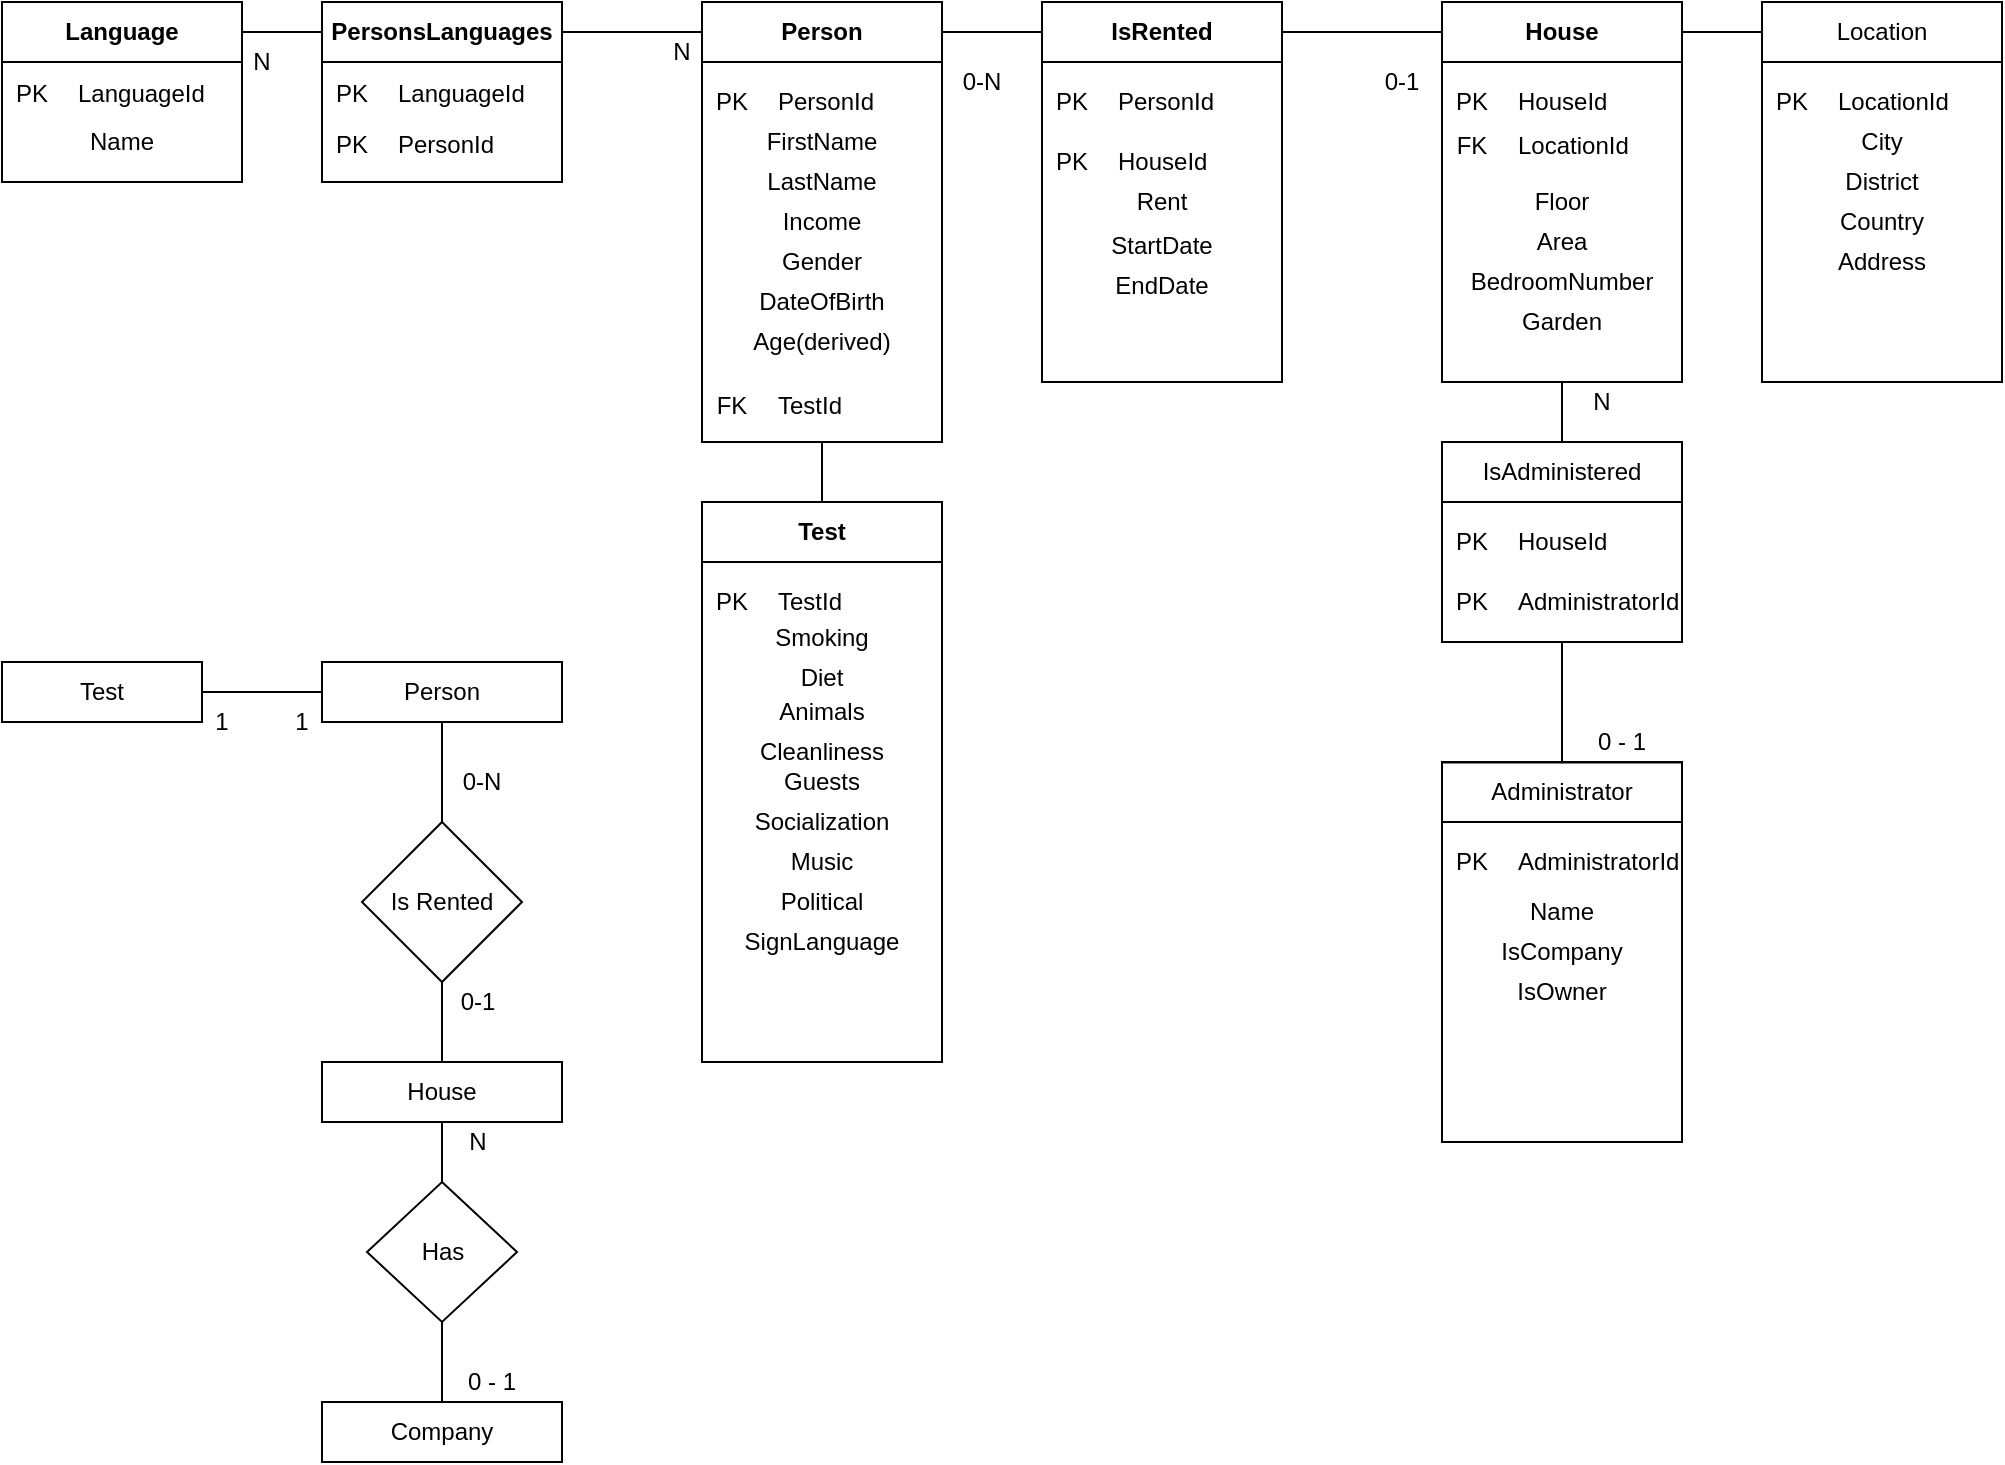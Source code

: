 <mxfile version="14.8.5" type="device"><diagram id="R2lEEEUBdFMjLlhIrx00" name="Page-1"><mxGraphModel dx="1382" dy="731" grid="1" gridSize="10" guides="1" tooltips="1" connect="1" arrows="1" fold="1" page="1" pageScale="1" pageWidth="1100" pageHeight="850" math="0" shadow="0" extFonts="Permanent Marker^https://fonts.googleapis.com/css?family=Permanent+Marker"><root><mxCell id="0"/><mxCell id="1" parent="0"/><mxCell id="D49Czh_fKdeRnpQVcgf4-1" value="Person" style="rounded=0;whiteSpace=wrap;html=1;fillColor=none;" parent="1" vertex="1"><mxGeometry x="200" y="360" width="120" height="30" as="geometry"/></mxCell><mxCell id="D49Czh_fKdeRnpQVcgf4-3" value="Company" style="rounded=0;whiteSpace=wrap;html=1;fillColor=none;" parent="1" vertex="1"><mxGeometry x="200" y="730" width="120" height="30" as="geometry"/></mxCell><mxCell id="D49Czh_fKdeRnpQVcgf4-4" value="Has" style="rhombus;whiteSpace=wrap;html=1;fillColor=none;" parent="1" vertex="1"><mxGeometry x="222.5" y="620" width="75" height="70" as="geometry"/></mxCell><mxCell id="D49Czh_fKdeRnpQVcgf4-5" value="House" style="rounded=0;whiteSpace=wrap;html=1;fillColor=none;" parent="1" vertex="1"><mxGeometry x="200" y="560" width="120" height="30" as="geometry"/></mxCell><mxCell id="D49Czh_fKdeRnpQVcgf4-10" value="0 - 1" style="text;html=1;strokeColor=none;fillColor=none;align=center;verticalAlign=middle;whiteSpace=wrap;rounded=0;" parent="1" vertex="1"><mxGeometry x="265" y="710" width="40" height="20" as="geometry"/></mxCell><mxCell id="D49Czh_fKdeRnpQVcgf4-11" value="N" style="text;html=1;strokeColor=none;fillColor=none;align=center;verticalAlign=middle;whiteSpace=wrap;rounded=0;" parent="1" vertex="1"><mxGeometry x="257.5" y="590" width="40" height="20" as="geometry"/></mxCell><mxCell id="D49Czh_fKdeRnpQVcgf4-25" value="Is Rented" style="rhombus;whiteSpace=wrap;html=1;fillColor=none;" parent="1" vertex="1"><mxGeometry x="220" y="440" width="80" height="80" as="geometry"/></mxCell><mxCell id="D49Czh_fKdeRnpQVcgf4-28" value="0-1" style="text;html=1;strokeColor=none;fillColor=none;align=center;verticalAlign=middle;whiteSpace=wrap;rounded=0;" parent="1" vertex="1"><mxGeometry x="257.5" y="520" width="40" height="20" as="geometry"/></mxCell><mxCell id="D49Czh_fKdeRnpQVcgf4-34" value="0-N" style="text;html=1;strokeColor=none;fillColor=none;align=center;verticalAlign=middle;whiteSpace=wrap;rounded=0;" parent="1" vertex="1"><mxGeometry x="260" y="410" width="40" height="20" as="geometry"/></mxCell><mxCell id="D49Czh_fKdeRnpQVcgf4-45" value="" style="endArrow=none;html=1;exitX=0.5;exitY=1;exitDx=0;exitDy=0;" parent="1" source="D49Czh_fKdeRnpQVcgf4-25" edge="1"><mxGeometry width="50" height="50" relative="1" as="geometry"><mxPoint x="120" y="570" as="sourcePoint"/><mxPoint x="260" y="560" as="targetPoint"/></mxGeometry></mxCell><mxCell id="D49Czh_fKdeRnpQVcgf4-47" value="" style="endArrow=none;html=1;exitX=0.5;exitY=0;exitDx=0;exitDy=0;entryX=0.5;entryY=1;entryDx=0;entryDy=0;" parent="1" source="D49Czh_fKdeRnpQVcgf4-4" target="D49Czh_fKdeRnpQVcgf4-5" edge="1"><mxGeometry width="50" height="50" relative="1" as="geometry"><mxPoint x="120" y="570" as="sourcePoint"/><mxPoint x="170" y="520" as="targetPoint"/></mxGeometry></mxCell><mxCell id="D49Czh_fKdeRnpQVcgf4-50" value="" style="endArrow=none;html=1;exitX=0.5;exitY=0;exitDx=0;exitDy=0;" parent="1" source="D49Czh_fKdeRnpQVcgf4-3" target="D49Czh_fKdeRnpQVcgf4-4" edge="1"><mxGeometry width="50" height="50" relative="1" as="geometry"><mxPoint x="120" y="570" as="sourcePoint"/><mxPoint x="170" y="520" as="targetPoint"/></mxGeometry></mxCell><mxCell id="D49Czh_fKdeRnpQVcgf4-94" value="" style="endArrow=none;html=1;exitX=0.5;exitY=0;exitDx=0;exitDy=0;entryX=0.5;entryY=1;entryDx=0;entryDy=0;" parent="1" source="D49Czh_fKdeRnpQVcgf4-25" target="D49Czh_fKdeRnpQVcgf4-1" edge="1"><mxGeometry width="50" height="50" relative="1" as="geometry"><mxPoint x="40" y="520" as="sourcePoint"/><mxPoint x="90" y="470" as="targetPoint"/></mxGeometry></mxCell><mxCell id="gpxH2JmQvPE6Jd_haEUr-1" value="Test" style="rounded=0;whiteSpace=wrap;html=1;fillColor=none;" parent="1" vertex="1"><mxGeometry x="40" y="360" width="100" height="30" as="geometry"/></mxCell><mxCell id="gpxH2JmQvPE6Jd_haEUr-2" value="" style="endArrow=none;html=1;entryX=0;entryY=0.5;entryDx=0;entryDy=0;" parent="1" source="gpxH2JmQvPE6Jd_haEUr-1" target="D49Czh_fKdeRnpQVcgf4-1" edge="1"><mxGeometry width="50" height="50" relative="1" as="geometry"><mxPoint x="260" y="620" as="sourcePoint"/><mxPoint x="310" y="570" as="targetPoint"/></mxGeometry></mxCell><mxCell id="gpxH2JmQvPE6Jd_haEUr-3" value="1&lt;br&gt;" style="text;html=1;strokeColor=none;fillColor=none;align=center;verticalAlign=middle;whiteSpace=wrap;rounded=0;" parent="1" vertex="1"><mxGeometry x="170" y="380" width="40" height="20" as="geometry"/></mxCell><mxCell id="gpxH2JmQvPE6Jd_haEUr-7" value="1&lt;br&gt;" style="text;html=1;strokeColor=none;fillColor=none;align=center;verticalAlign=middle;whiteSpace=wrap;rounded=0;" parent="1" vertex="1"><mxGeometry x="130" y="380" width="40" height="20" as="geometry"/></mxCell><mxCell id="lMiNjJyXZDe4rwN6-O4x-4" value="FirstName" style="text;html=1;strokeColor=none;fillColor=none;align=center;verticalAlign=middle;whiteSpace=wrap;rounded=0;" vertex="1" parent="1"><mxGeometry x="390" y="90" width="120" height="20" as="geometry"/></mxCell><mxCell id="lMiNjJyXZDe4rwN6-O4x-5" value="LastName" style="text;html=1;strokeColor=none;fillColor=none;align=center;verticalAlign=middle;whiteSpace=wrap;rounded=0;" vertex="1" parent="1"><mxGeometry x="390" y="110" width="120" height="20" as="geometry"/></mxCell><mxCell id="lMiNjJyXZDe4rwN6-O4x-6" value="Gender" style="text;html=1;strokeColor=none;fillColor=none;align=center;verticalAlign=middle;whiteSpace=wrap;rounded=0;" vertex="1" parent="1"><mxGeometry x="390" y="150" width="120" height="20" as="geometry"/></mxCell><mxCell id="lMiNjJyXZDe4rwN6-O4x-7" value="DateOfBirth" style="text;html=1;strokeColor=none;fillColor=none;align=center;verticalAlign=middle;whiteSpace=wrap;rounded=0;" vertex="1" parent="1"><mxGeometry x="390" y="170" width="120" height="20" as="geometry"/></mxCell><mxCell id="lMiNjJyXZDe4rwN6-O4x-8" value="" style="rounded=0;whiteSpace=wrap;html=1;fillColor=none;" vertex="1" parent="1"><mxGeometry x="390" y="30" width="120" height="220" as="geometry"/></mxCell><mxCell id="lMiNjJyXZDe4rwN6-O4x-9" value="&lt;b&gt;Person&lt;/b&gt;" style="rounded=0;whiteSpace=wrap;html=1;fillColor=none;" vertex="1" parent="1"><mxGeometry x="390" y="30" width="120" height="30" as="geometry"/></mxCell><mxCell id="lMiNjJyXZDe4rwN6-O4x-19" value="Age(derived)" style="text;html=1;strokeColor=none;fillColor=none;align=center;verticalAlign=middle;whiteSpace=wrap;rounded=0;" vertex="1" parent="1"><mxGeometry x="390" y="190" width="120" height="20" as="geometry"/></mxCell><mxCell id="lMiNjJyXZDe4rwN6-O4x-21" value="" style="rounded=0;whiteSpace=wrap;html=1;fillColor=none;" vertex="1" parent="1"><mxGeometry x="40" y="30" width="120" height="90" as="geometry"/></mxCell><mxCell id="lMiNjJyXZDe4rwN6-O4x-23" value="&lt;b&gt;Language&lt;/b&gt;" style="rounded=0;whiteSpace=wrap;html=1;fillColor=none;" vertex="1" parent="1"><mxGeometry x="40" y="30" width="120" height="30" as="geometry"/></mxCell><mxCell id="lMiNjJyXZDe4rwN6-O4x-24" value="" style="shape=table;startSize=0;container=1;collapsible=1;childLayout=tableLayout;fixedRows=1;rowLines=0;fontStyle=0;align=center;resizeLast=1;strokeColor=none;fillColor=none;" vertex="1" parent="1"><mxGeometry x="40" y="60" width="120" height="30" as="geometry"/></mxCell><mxCell id="lMiNjJyXZDe4rwN6-O4x-25" value="" style="shape=partialRectangle;collapsible=0;dropTarget=0;pointerEvents=0;fillColor=none;top=0;left=0;bottom=0;right=0;points=[[0,0.5],[1,0.5]];portConstraint=eastwest;" vertex="1" parent="lMiNjJyXZDe4rwN6-O4x-24"><mxGeometry width="120" height="30" as="geometry"/></mxCell><mxCell id="lMiNjJyXZDe4rwN6-O4x-26" value="PK" style="shape=partialRectangle;connectable=0;fillColor=none;top=0;left=0;bottom=0;right=0;fontStyle=0;overflow=hidden;" vertex="1" parent="lMiNjJyXZDe4rwN6-O4x-25"><mxGeometry width="30" height="30" as="geometry"/></mxCell><mxCell id="lMiNjJyXZDe4rwN6-O4x-27" value="LanguageId" style="shape=partialRectangle;connectable=0;fillColor=none;top=0;left=0;bottom=0;right=0;align=left;spacingLeft=6;fontStyle=0;overflow=hidden;" vertex="1" parent="lMiNjJyXZDe4rwN6-O4x-25"><mxGeometry x="30" width="90" height="30" as="geometry"/></mxCell><mxCell id="lMiNjJyXZDe4rwN6-O4x-28" value="Name" style="text;html=1;strokeColor=none;fillColor=none;align=center;verticalAlign=middle;whiteSpace=wrap;rounded=0;" vertex="1" parent="1"><mxGeometry x="40" y="90" width="120" height="20" as="geometry"/></mxCell><mxCell id="lMiNjJyXZDe4rwN6-O4x-33" value="" style="rounded=0;whiteSpace=wrap;html=1;fillColor=none;" vertex="1" parent="1"><mxGeometry x="200" y="30" width="120" height="90" as="geometry"/></mxCell><mxCell id="lMiNjJyXZDe4rwN6-O4x-34" value="&lt;b&gt;PersonsLanguages&lt;/b&gt;" style="rounded=0;whiteSpace=wrap;html=1;fillColor=none;" vertex="1" parent="1"><mxGeometry x="200" y="30" width="120" height="30" as="geometry"/></mxCell><mxCell id="lMiNjJyXZDe4rwN6-O4x-35" value="" style="shape=table;startSize=0;container=1;collapsible=1;childLayout=tableLayout;fixedRows=1;rowLines=0;fontStyle=0;align=center;resizeLast=1;strokeColor=none;fillColor=none;" vertex="1" parent="1"><mxGeometry x="200" y="60" width="120" height="30" as="geometry"/></mxCell><mxCell id="lMiNjJyXZDe4rwN6-O4x-36" value="" style="shape=partialRectangle;collapsible=0;dropTarget=0;pointerEvents=0;fillColor=none;top=0;left=0;bottom=0;right=0;points=[[0,0.5],[1,0.5]];portConstraint=eastwest;" vertex="1" parent="lMiNjJyXZDe4rwN6-O4x-35"><mxGeometry width="120" height="30" as="geometry"/></mxCell><mxCell id="lMiNjJyXZDe4rwN6-O4x-37" value="PK" style="shape=partialRectangle;connectable=0;fillColor=none;top=0;left=0;bottom=0;right=0;fontStyle=0;overflow=hidden;" vertex="1" parent="lMiNjJyXZDe4rwN6-O4x-36"><mxGeometry width="30" height="30" as="geometry"/></mxCell><mxCell id="lMiNjJyXZDe4rwN6-O4x-38" value="LanguageId" style="shape=partialRectangle;connectable=0;fillColor=none;top=0;left=0;bottom=0;right=0;align=left;spacingLeft=6;fontStyle=0;overflow=hidden;" vertex="1" parent="lMiNjJyXZDe4rwN6-O4x-36"><mxGeometry x="30" width="90" height="30" as="geometry"/></mxCell><mxCell id="lMiNjJyXZDe4rwN6-O4x-39" value="" style="shape=table;startSize=0;container=1;collapsible=1;childLayout=tableLayout;fixedRows=1;rowLines=0;fontStyle=0;align=center;resizeLast=1;strokeColor=none;fillColor=none;" vertex="1" parent="1"><mxGeometry x="200" y="81.25" width="120" height="38" as="geometry"/></mxCell><mxCell id="lMiNjJyXZDe4rwN6-O4x-40" value="" style="shape=partialRectangle;collapsible=0;dropTarget=0;pointerEvents=0;fillColor=none;top=0;left=0;bottom=0;right=0;points=[[0,0.5],[1,0.5]];portConstraint=eastwest;" vertex="1" parent="lMiNjJyXZDe4rwN6-O4x-39"><mxGeometry width="120" height="38" as="geometry"/></mxCell><mxCell id="lMiNjJyXZDe4rwN6-O4x-41" value="PK" style="shape=partialRectangle;connectable=0;fillColor=none;top=0;left=0;bottom=0;right=0;fontStyle=0;overflow=hidden;" vertex="1" parent="lMiNjJyXZDe4rwN6-O4x-40"><mxGeometry width="30" height="38" as="geometry"/></mxCell><mxCell id="lMiNjJyXZDe4rwN6-O4x-42" value="PersonId" style="shape=partialRectangle;connectable=0;fillColor=none;top=0;left=0;bottom=0;right=0;align=left;spacingLeft=6;fontStyle=0;overflow=hidden;" vertex="1" parent="lMiNjJyXZDe4rwN6-O4x-40"><mxGeometry x="30" width="90" height="38" as="geometry"/></mxCell><mxCell id="lMiNjJyXZDe4rwN6-O4x-44" value="" style="endArrow=none;html=1;entryX=1;entryY=0.5;entryDx=0;entryDy=0;exitX=0;exitY=0.5;exitDx=0;exitDy=0;" edge="1" parent="1" source="lMiNjJyXZDe4rwN6-O4x-34" target="lMiNjJyXZDe4rwN6-O4x-23"><mxGeometry width="50" height="50" relative="1" as="geometry"><mxPoint x="100" y="160" as="sourcePoint"/><mxPoint x="150" y="280" as="targetPoint"/></mxGeometry></mxCell><mxCell id="lMiNjJyXZDe4rwN6-O4x-46" value="N" style="text;html=1;strokeColor=none;fillColor=none;align=center;verticalAlign=middle;whiteSpace=wrap;rounded=0;" vertex="1" parent="1"><mxGeometry x="150" y="50" width="40" height="20" as="geometry"/></mxCell><mxCell id="lMiNjJyXZDe4rwN6-O4x-47" value="N" style="text;html=1;strokeColor=none;fillColor=none;align=center;verticalAlign=middle;whiteSpace=wrap;rounded=0;" vertex="1" parent="1"><mxGeometry x="360" y="45" width="40" height="20" as="geometry"/></mxCell><mxCell id="lMiNjJyXZDe4rwN6-O4x-48" value="Income" style="text;html=1;strokeColor=none;fillColor=none;align=center;verticalAlign=middle;whiteSpace=wrap;rounded=0;" vertex="1" parent="1"><mxGeometry x="390" y="130" width="120" height="20" as="geometry"/></mxCell><mxCell id="lMiNjJyXZDe4rwN6-O4x-62" value="" style="shape=table;startSize=0;container=1;collapsible=1;childLayout=tableLayout;fixedRows=1;rowLines=0;fontStyle=0;align=center;resizeLast=1;strokeColor=none;fillColor=none;" vertex="1" parent="1"><mxGeometry x="390" y="60" width="120" height="38" as="geometry"/></mxCell><mxCell id="lMiNjJyXZDe4rwN6-O4x-63" value="" style="shape=partialRectangle;collapsible=0;dropTarget=0;pointerEvents=0;fillColor=none;top=0;left=0;bottom=0;right=0;points=[[0,0.5],[1,0.5]];portConstraint=eastwest;" vertex="1" parent="lMiNjJyXZDe4rwN6-O4x-62"><mxGeometry width="120" height="38" as="geometry"/></mxCell><mxCell id="lMiNjJyXZDe4rwN6-O4x-64" value="PK" style="shape=partialRectangle;connectable=0;fillColor=none;top=0;left=0;bottom=0;right=0;fontStyle=0;overflow=hidden;" vertex="1" parent="lMiNjJyXZDe4rwN6-O4x-63"><mxGeometry width="30" height="38" as="geometry"/></mxCell><mxCell id="lMiNjJyXZDe4rwN6-O4x-65" value="PersonId" style="shape=partialRectangle;connectable=0;fillColor=none;top=0;left=0;bottom=0;right=0;align=left;spacingLeft=6;fontStyle=0;overflow=hidden;" vertex="1" parent="lMiNjJyXZDe4rwN6-O4x-63"><mxGeometry x="30" width="90" height="38" as="geometry"/></mxCell><mxCell id="lMiNjJyXZDe4rwN6-O4x-66" value="" style="shape=table;startSize=0;container=1;collapsible=1;childLayout=tableLayout;fixedRows=1;rowLines=0;fontStyle=0;align=center;resizeLast=1;strokeColor=none;fillColor=none;" vertex="1" parent="1"><mxGeometry x="560" y="60" width="120" height="38" as="geometry"/></mxCell><mxCell id="lMiNjJyXZDe4rwN6-O4x-67" value="" style="shape=partialRectangle;collapsible=0;dropTarget=0;pointerEvents=0;fillColor=none;top=0;left=0;bottom=0;right=0;points=[[0,0.5],[1,0.5]];portConstraint=eastwest;" vertex="1" parent="lMiNjJyXZDe4rwN6-O4x-66"><mxGeometry width="120" height="38" as="geometry"/></mxCell><mxCell id="lMiNjJyXZDe4rwN6-O4x-68" value="PK" style="shape=partialRectangle;connectable=0;fillColor=none;top=0;left=0;bottom=0;right=0;fontStyle=0;overflow=hidden;" vertex="1" parent="lMiNjJyXZDe4rwN6-O4x-67"><mxGeometry width="30" height="38" as="geometry"/></mxCell><mxCell id="lMiNjJyXZDe4rwN6-O4x-69" value="PersonId" style="shape=partialRectangle;connectable=0;fillColor=none;top=0;left=0;bottom=0;right=0;align=left;spacingLeft=6;fontStyle=0;overflow=hidden;" vertex="1" parent="lMiNjJyXZDe4rwN6-O4x-67"><mxGeometry x="30" width="90" height="38" as="geometry"/></mxCell><mxCell id="lMiNjJyXZDe4rwN6-O4x-74" value="" style="shape=table;startSize=0;container=1;collapsible=1;childLayout=tableLayout;fixedRows=1;rowLines=0;fontStyle=0;align=center;resizeLast=1;strokeColor=none;fillColor=none;" vertex="1" parent="1"><mxGeometry x="560" y="90" width="120" height="38" as="geometry"/></mxCell><mxCell id="lMiNjJyXZDe4rwN6-O4x-75" value="" style="shape=partialRectangle;collapsible=0;dropTarget=0;pointerEvents=0;fillColor=none;top=0;left=0;bottom=0;right=0;points=[[0,0.5],[1,0.5]];portConstraint=eastwest;" vertex="1" parent="lMiNjJyXZDe4rwN6-O4x-74"><mxGeometry width="120" height="38" as="geometry"/></mxCell><mxCell id="lMiNjJyXZDe4rwN6-O4x-76" value="PK" style="shape=partialRectangle;connectable=0;fillColor=none;top=0;left=0;bottom=0;right=0;fontStyle=0;overflow=hidden;" vertex="1" parent="lMiNjJyXZDe4rwN6-O4x-75"><mxGeometry width="30" height="38" as="geometry"/></mxCell><mxCell id="lMiNjJyXZDe4rwN6-O4x-77" value="HouseId" style="shape=partialRectangle;connectable=0;fillColor=none;top=0;left=0;bottom=0;right=0;align=left;spacingLeft=6;fontStyle=0;overflow=hidden;" vertex="1" parent="lMiNjJyXZDe4rwN6-O4x-75"><mxGeometry x="30" width="90" height="38" as="geometry"/></mxCell><mxCell id="lMiNjJyXZDe4rwN6-O4x-78" value="Rent" style="text;html=1;strokeColor=none;fillColor=none;align=center;verticalAlign=middle;whiteSpace=wrap;rounded=0;" vertex="1" parent="1"><mxGeometry x="560" y="120" width="120" height="20" as="geometry"/></mxCell><mxCell id="lMiNjJyXZDe4rwN6-O4x-81" value="&lt;b&gt;IsRented&lt;/b&gt;" style="rounded=0;whiteSpace=wrap;html=1;fillColor=none;" vertex="1" parent="1"><mxGeometry x="560" y="30" width="120" height="30" as="geometry"/></mxCell><mxCell id="lMiNjJyXZDe4rwN6-O4x-83" value="" style="endArrow=none;html=1;exitX=1;exitY=0.5;exitDx=0;exitDy=0;entryX=0;entryY=0.5;entryDx=0;entryDy=0;" edge="1" parent="1" source="lMiNjJyXZDe4rwN6-O4x-9" target="lMiNjJyXZDe4rwN6-O4x-81"><mxGeometry width="50" height="50" relative="1" as="geometry"><mxPoint x="400" y="400" as="sourcePoint"/><mxPoint x="450" y="350" as="targetPoint"/></mxGeometry></mxCell><mxCell id="lMiNjJyXZDe4rwN6-O4x-87" value="" style="endArrow=none;html=1;exitX=1;exitY=0.5;exitDx=0;exitDy=0;entryX=0;entryY=0.5;entryDx=0;entryDy=0;" edge="1" parent="1" source="lMiNjJyXZDe4rwN6-O4x-34" target="lMiNjJyXZDe4rwN6-O4x-9"><mxGeometry width="50" height="50" relative="1" as="geometry"><mxPoint x="400" y="400" as="sourcePoint"/><mxPoint x="450" y="350" as="targetPoint"/></mxGeometry></mxCell><mxCell id="lMiNjJyXZDe4rwN6-O4x-88" value="StartDate" style="text;html=1;strokeColor=none;fillColor=none;align=center;verticalAlign=middle;whiteSpace=wrap;rounded=0;" vertex="1" parent="1"><mxGeometry x="560" y="142" width="120" height="20" as="geometry"/></mxCell><mxCell id="lMiNjJyXZDe4rwN6-O4x-89" value="EndDate" style="text;html=1;strokeColor=none;fillColor=none;align=center;verticalAlign=middle;whiteSpace=wrap;rounded=0;" vertex="1" parent="1"><mxGeometry x="560" y="162" width="120" height="20" as="geometry"/></mxCell><mxCell id="lMiNjJyXZDe4rwN6-O4x-90" value="" style="rounded=0;whiteSpace=wrap;html=1;fillColor=none;" vertex="1" parent="1"><mxGeometry x="560" y="30" width="120" height="190" as="geometry"/></mxCell><mxCell id="lMiNjJyXZDe4rwN6-O4x-99" value="0-N" style="text;html=1;strokeColor=none;fillColor=none;align=center;verticalAlign=middle;whiteSpace=wrap;rounded=0;" vertex="1" parent="1"><mxGeometry x="510" y="60" width="40" height="20" as="geometry"/></mxCell><mxCell id="lMiNjJyXZDe4rwN6-O4x-100" value="0-1" style="text;html=1;strokeColor=none;fillColor=none;align=center;verticalAlign=middle;whiteSpace=wrap;rounded=0;" vertex="1" parent="1"><mxGeometry x="720" y="60" width="40" height="20" as="geometry"/></mxCell><mxCell id="lMiNjJyXZDe4rwN6-O4x-103" value="" style="rounded=0;whiteSpace=wrap;html=1;fillColor=none;" vertex="1" parent="1"><mxGeometry x="760" y="30" width="120" height="190" as="geometry"/></mxCell><mxCell id="lMiNjJyXZDe4rwN6-O4x-104" value="&lt;b&gt;House&lt;/b&gt;" style="rounded=0;whiteSpace=wrap;html=1;fillColor=none;" vertex="1" parent="1"><mxGeometry x="760" y="30" width="120" height="30" as="geometry"/></mxCell><mxCell id="lMiNjJyXZDe4rwN6-O4x-105" value="" style="endArrow=none;html=1;exitX=1;exitY=0.5;exitDx=0;exitDy=0;entryX=0;entryY=0.5;entryDx=0;entryDy=0;" edge="1" parent="1" source="lMiNjJyXZDe4rwN6-O4x-81" target="lMiNjJyXZDe4rwN6-O4x-104"><mxGeometry width="50" height="50" relative="1" as="geometry"><mxPoint x="660" y="410" as="sourcePoint"/><mxPoint x="710" y="360" as="targetPoint"/></mxGeometry></mxCell><mxCell id="lMiNjJyXZDe4rwN6-O4x-107" value="" style="shape=table;startSize=0;container=1;collapsible=1;childLayout=tableLayout;fixedRows=1;rowLines=0;fontStyle=0;align=center;resizeLast=1;strokeColor=none;fillColor=none;" vertex="1" parent="1"><mxGeometry x="760" y="60" width="120" height="38" as="geometry"/></mxCell><mxCell id="lMiNjJyXZDe4rwN6-O4x-108" value="" style="shape=partialRectangle;collapsible=0;dropTarget=0;pointerEvents=0;fillColor=none;top=0;left=0;bottom=0;right=0;points=[[0,0.5],[1,0.5]];portConstraint=eastwest;" vertex="1" parent="lMiNjJyXZDe4rwN6-O4x-107"><mxGeometry width="120" height="38" as="geometry"/></mxCell><mxCell id="lMiNjJyXZDe4rwN6-O4x-109" value="PK" style="shape=partialRectangle;connectable=0;fillColor=none;top=0;left=0;bottom=0;right=0;fontStyle=0;overflow=hidden;" vertex="1" parent="lMiNjJyXZDe4rwN6-O4x-108"><mxGeometry width="30" height="38" as="geometry"/></mxCell><mxCell id="lMiNjJyXZDe4rwN6-O4x-110" value="HouseId" style="shape=partialRectangle;connectable=0;fillColor=none;top=0;left=0;bottom=0;right=0;align=left;spacingLeft=6;fontStyle=0;overflow=hidden;" vertex="1" parent="lMiNjJyXZDe4rwN6-O4x-108"><mxGeometry x="30" width="90" height="38" as="geometry"/></mxCell><mxCell id="lMiNjJyXZDe4rwN6-O4x-111" value="Address" style="text;html=1;strokeColor=none;fillColor=none;align=center;verticalAlign=middle;whiteSpace=wrap;rounded=0;" vertex="1" parent="1"><mxGeometry x="920" y="150" width="120" height="20" as="geometry"/></mxCell><mxCell id="lMiNjJyXZDe4rwN6-O4x-113" value="District" style="text;html=1;strokeColor=none;fillColor=none;align=center;verticalAlign=middle;whiteSpace=wrap;rounded=0;" vertex="1" parent="1"><mxGeometry x="920" y="110" width="120" height="20" as="geometry"/></mxCell><mxCell id="lMiNjJyXZDe4rwN6-O4x-114" value="Country" style="text;html=1;strokeColor=none;fillColor=none;align=center;verticalAlign=middle;whiteSpace=wrap;rounded=0;" vertex="1" parent="1"><mxGeometry x="920" y="130" width="120" height="20" as="geometry"/></mxCell><mxCell id="lMiNjJyXZDe4rwN6-O4x-115" value="" style="rounded=0;whiteSpace=wrap;html=1;fillColor=none;" vertex="1" parent="1"><mxGeometry x="760" y="410.25" width="120" height="189.75" as="geometry"/></mxCell><mxCell id="lMiNjJyXZDe4rwN6-O4x-116" value="Administrator" style="rounded=0;whiteSpace=wrap;html=1;fillColor=none;" vertex="1" parent="1"><mxGeometry x="760" y="410" width="120" height="30" as="geometry"/></mxCell><mxCell id="lMiNjJyXZDe4rwN6-O4x-117" value="Floor" style="text;html=1;strokeColor=none;fillColor=none;align=center;verticalAlign=middle;whiteSpace=wrap;rounded=0;" vertex="1" parent="1"><mxGeometry x="760" y="120" width="120" height="20" as="geometry"/></mxCell><mxCell id="lMiNjJyXZDe4rwN6-O4x-118" value="Area" style="text;html=1;strokeColor=none;fillColor=none;align=center;verticalAlign=middle;whiteSpace=wrap;rounded=0;" vertex="1" parent="1"><mxGeometry x="760" y="140" width="120" height="20" as="geometry"/></mxCell><mxCell id="lMiNjJyXZDe4rwN6-O4x-119" value="BedroomNumber" style="text;html=1;strokeColor=none;fillColor=none;align=center;verticalAlign=middle;whiteSpace=wrap;rounded=0;" vertex="1" parent="1"><mxGeometry x="760" y="160" width="120" height="20" as="geometry"/></mxCell><mxCell id="lMiNjJyXZDe4rwN6-O4x-121" value="Garden" style="text;html=1;strokeColor=none;fillColor=none;align=center;verticalAlign=middle;whiteSpace=wrap;rounded=0;" vertex="1" parent="1"><mxGeometry x="760" y="180" width="120" height="20" as="geometry"/></mxCell><mxCell id="lMiNjJyXZDe4rwN6-O4x-122" value="" style="shape=table;startSize=0;container=1;collapsible=1;childLayout=tableLayout;fixedRows=1;rowLines=0;fontStyle=0;align=center;resizeLast=1;strokeColor=none;fillColor=none;" vertex="1" parent="1"><mxGeometry x="760" y="440" width="120" height="38" as="geometry"/></mxCell><mxCell id="lMiNjJyXZDe4rwN6-O4x-123" value="" style="shape=partialRectangle;collapsible=0;dropTarget=0;pointerEvents=0;fillColor=none;top=0;left=0;bottom=0;right=0;points=[[0,0.5],[1,0.5]];portConstraint=eastwest;" vertex="1" parent="lMiNjJyXZDe4rwN6-O4x-122"><mxGeometry width="120" height="38" as="geometry"/></mxCell><mxCell id="lMiNjJyXZDe4rwN6-O4x-124" value="PK" style="shape=partialRectangle;connectable=0;fillColor=none;top=0;left=0;bottom=0;right=0;fontStyle=0;overflow=hidden;" vertex="1" parent="lMiNjJyXZDe4rwN6-O4x-123"><mxGeometry width="30" height="38" as="geometry"/></mxCell><mxCell id="lMiNjJyXZDe4rwN6-O4x-125" value="AdministratorId" style="shape=partialRectangle;connectable=0;fillColor=none;top=0;left=0;bottom=0;right=0;align=left;spacingLeft=6;fontStyle=0;overflow=hidden;" vertex="1" parent="lMiNjJyXZDe4rwN6-O4x-123"><mxGeometry x="30" width="90" height="38" as="geometry"/></mxCell><mxCell id="lMiNjJyXZDe4rwN6-O4x-126" value="Name" style="text;html=1;strokeColor=none;fillColor=none;align=center;verticalAlign=middle;whiteSpace=wrap;rounded=0;" vertex="1" parent="1"><mxGeometry x="760" y="475" width="120" height="20" as="geometry"/></mxCell><mxCell id="lMiNjJyXZDe4rwN6-O4x-127" value="IsCompany" style="text;html=1;strokeColor=none;fillColor=none;align=center;verticalAlign=middle;whiteSpace=wrap;rounded=0;" vertex="1" parent="1"><mxGeometry x="760" y="495" width="120" height="20" as="geometry"/></mxCell><mxCell id="lMiNjJyXZDe4rwN6-O4x-129" value="" style="rounded=0;whiteSpace=wrap;html=1;fillColor=none;" vertex="1" parent="1"><mxGeometry x="760" y="250" width="120" height="100" as="geometry"/></mxCell><mxCell id="lMiNjJyXZDe4rwN6-O4x-130" value="IsAdministered" style="rounded=0;whiteSpace=wrap;html=1;fillColor=none;" vertex="1" parent="1"><mxGeometry x="760" y="250" width="120" height="30" as="geometry"/></mxCell><mxCell id="lMiNjJyXZDe4rwN6-O4x-131" value="" style="shape=table;startSize=0;container=1;collapsible=1;childLayout=tableLayout;fixedRows=1;rowLines=0;fontStyle=0;align=center;resizeLast=1;strokeColor=none;fillColor=none;" vertex="1" parent="1"><mxGeometry x="760" y="280" width="120" height="38" as="geometry"/></mxCell><mxCell id="lMiNjJyXZDe4rwN6-O4x-132" value="" style="shape=partialRectangle;collapsible=0;dropTarget=0;pointerEvents=0;fillColor=none;top=0;left=0;bottom=0;right=0;points=[[0,0.5],[1,0.5]];portConstraint=eastwest;" vertex="1" parent="lMiNjJyXZDe4rwN6-O4x-131"><mxGeometry width="120" height="38" as="geometry"/></mxCell><mxCell id="lMiNjJyXZDe4rwN6-O4x-133" value="PK" style="shape=partialRectangle;connectable=0;fillColor=none;top=0;left=0;bottom=0;right=0;fontStyle=0;overflow=hidden;" vertex="1" parent="lMiNjJyXZDe4rwN6-O4x-132"><mxGeometry width="30" height="38" as="geometry"/></mxCell><mxCell id="lMiNjJyXZDe4rwN6-O4x-134" value="HouseId" style="shape=partialRectangle;connectable=0;fillColor=none;top=0;left=0;bottom=0;right=0;align=left;spacingLeft=6;fontStyle=0;overflow=hidden;" vertex="1" parent="lMiNjJyXZDe4rwN6-O4x-132"><mxGeometry x="30" width="90" height="38" as="geometry"/></mxCell><mxCell id="lMiNjJyXZDe4rwN6-O4x-139" value="" style="endArrow=none;html=1;exitX=0.5;exitY=0;exitDx=0;exitDy=0;entryX=0.5;entryY=1;entryDx=0;entryDy=0;" edge="1" parent="1" source="lMiNjJyXZDe4rwN6-O4x-130" target="lMiNjJyXZDe4rwN6-O4x-103"><mxGeometry width="50" height="50" relative="1" as="geometry"><mxPoint x="660" y="410" as="sourcePoint"/><mxPoint x="710" y="360" as="targetPoint"/></mxGeometry></mxCell><mxCell id="lMiNjJyXZDe4rwN6-O4x-140" value="N" style="text;html=1;strokeColor=none;fillColor=none;align=center;verticalAlign=middle;whiteSpace=wrap;rounded=0;" vertex="1" parent="1"><mxGeometry x="820" y="220" width="40" height="20" as="geometry"/></mxCell><mxCell id="lMiNjJyXZDe4rwN6-O4x-141" value="" style="endArrow=none;html=1;exitX=0.5;exitY=0;exitDx=0;exitDy=0;" edge="1" parent="1" source="lMiNjJyXZDe4rwN6-O4x-116" target="lMiNjJyXZDe4rwN6-O4x-129"><mxGeometry width="50" height="50" relative="1" as="geometry"><mxPoint x="660" y="620" as="sourcePoint"/><mxPoint x="710" y="570" as="targetPoint"/></mxGeometry></mxCell><mxCell id="lMiNjJyXZDe4rwN6-O4x-142" value="0 - 1" style="text;html=1;strokeColor=none;fillColor=none;align=center;verticalAlign=middle;whiteSpace=wrap;rounded=0;" vertex="1" parent="1"><mxGeometry x="830" y="390.25" width="40" height="20" as="geometry"/></mxCell><mxCell id="lMiNjJyXZDe4rwN6-O4x-143" value="IsOwner" style="text;html=1;strokeColor=none;fillColor=none;align=center;verticalAlign=middle;whiteSpace=wrap;rounded=0;" vertex="1" parent="1"><mxGeometry x="760" y="515" width="120" height="20" as="geometry"/></mxCell><mxCell id="lMiNjJyXZDe4rwN6-O4x-144" value="" style="shape=table;startSize=0;container=1;collapsible=1;childLayout=tableLayout;fixedRows=1;rowLines=0;fontStyle=0;align=center;resizeLast=1;strokeColor=none;fillColor=none;" vertex="1" parent="1"><mxGeometry x="760" y="310" width="120" height="38" as="geometry"/></mxCell><mxCell id="lMiNjJyXZDe4rwN6-O4x-145" value="" style="shape=partialRectangle;collapsible=0;dropTarget=0;pointerEvents=0;fillColor=none;top=0;left=0;bottom=0;right=0;points=[[0,0.5],[1,0.5]];portConstraint=eastwest;" vertex="1" parent="lMiNjJyXZDe4rwN6-O4x-144"><mxGeometry width="120" height="38" as="geometry"/></mxCell><mxCell id="lMiNjJyXZDe4rwN6-O4x-146" value="PK" style="shape=partialRectangle;connectable=0;fillColor=none;top=0;left=0;bottom=0;right=0;fontStyle=0;overflow=hidden;" vertex="1" parent="lMiNjJyXZDe4rwN6-O4x-145"><mxGeometry width="30" height="38" as="geometry"/></mxCell><mxCell id="lMiNjJyXZDe4rwN6-O4x-147" value="AdministratorId" style="shape=partialRectangle;connectable=0;fillColor=none;top=0;left=0;bottom=0;right=0;align=left;spacingLeft=6;fontStyle=0;overflow=hidden;" vertex="1" parent="lMiNjJyXZDe4rwN6-O4x-145"><mxGeometry x="30" width="90" height="38" as="geometry"/></mxCell><mxCell id="lMiNjJyXZDe4rwN6-O4x-148" value="" style="rounded=0;whiteSpace=wrap;html=1;fillColor=none;" vertex="1" parent="1"><mxGeometry x="920" y="30" width="120" height="190" as="geometry"/></mxCell><mxCell id="lMiNjJyXZDe4rwN6-O4x-149" value="Location" style="rounded=0;whiteSpace=wrap;html=1;fillColor=none;" vertex="1" parent="1"><mxGeometry x="920" y="30" width="120" height="30" as="geometry"/></mxCell><mxCell id="lMiNjJyXZDe4rwN6-O4x-150" value="" style="shape=table;startSize=0;container=1;collapsible=1;childLayout=tableLayout;fixedRows=1;rowLines=0;fontStyle=0;align=center;resizeLast=1;strokeColor=none;fillColor=none;" vertex="1" parent="1"><mxGeometry x="920" y="60" width="120" height="38" as="geometry"/></mxCell><mxCell id="lMiNjJyXZDe4rwN6-O4x-151" value="" style="shape=partialRectangle;collapsible=0;dropTarget=0;pointerEvents=0;fillColor=none;top=0;left=0;bottom=0;right=0;points=[[0,0.5],[1,0.5]];portConstraint=eastwest;" vertex="1" parent="lMiNjJyXZDe4rwN6-O4x-150"><mxGeometry width="120" height="38" as="geometry"/></mxCell><mxCell id="lMiNjJyXZDe4rwN6-O4x-152" value="PK" style="shape=partialRectangle;connectable=0;fillColor=none;top=0;left=0;bottom=0;right=0;fontStyle=0;overflow=hidden;" vertex="1" parent="lMiNjJyXZDe4rwN6-O4x-151"><mxGeometry width="30" height="38" as="geometry"/></mxCell><mxCell id="lMiNjJyXZDe4rwN6-O4x-153" value="LocationId" style="shape=partialRectangle;connectable=0;fillColor=none;top=0;left=0;bottom=0;right=0;align=left;spacingLeft=6;fontStyle=0;overflow=hidden;" vertex="1" parent="lMiNjJyXZDe4rwN6-O4x-151"><mxGeometry x="30" width="90" height="38" as="geometry"/></mxCell><mxCell id="lMiNjJyXZDe4rwN6-O4x-154" value="City" style="text;html=1;strokeColor=none;fillColor=none;align=center;verticalAlign=middle;whiteSpace=wrap;rounded=0;" vertex="1" parent="1"><mxGeometry x="920" y="90.25" width="120" height="20" as="geometry"/></mxCell><mxCell id="lMiNjJyXZDe4rwN6-O4x-159" value="" style="endArrow=none;html=1;exitX=1;exitY=0.5;exitDx=0;exitDy=0;entryX=0;entryY=0.5;entryDx=0;entryDy=0;" edge="1" parent="1" source="lMiNjJyXZDe4rwN6-O4x-104" target="lMiNjJyXZDe4rwN6-O4x-149"><mxGeometry width="50" height="50" relative="1" as="geometry"><mxPoint x="660" y="330" as="sourcePoint"/><mxPoint x="710" y="280" as="targetPoint"/></mxGeometry></mxCell><mxCell id="lMiNjJyXZDe4rwN6-O4x-160" value="" style="shape=table;startSize=0;container=1;collapsible=1;childLayout=tableLayout;fixedRows=1;rowLines=0;fontStyle=0;align=center;resizeLast=1;strokeColor=none;fillColor=none;" vertex="1" parent="1"><mxGeometry x="760" y="82" width="120" height="38" as="geometry"/></mxCell><mxCell id="lMiNjJyXZDe4rwN6-O4x-161" value="" style="shape=partialRectangle;collapsible=0;dropTarget=0;pointerEvents=0;fillColor=none;top=0;left=0;bottom=0;right=0;points=[[0,0.5],[1,0.5]];portConstraint=eastwest;" vertex="1" parent="lMiNjJyXZDe4rwN6-O4x-160"><mxGeometry width="120" height="38" as="geometry"/></mxCell><mxCell id="lMiNjJyXZDe4rwN6-O4x-162" value="FK" style="shape=partialRectangle;connectable=0;fillColor=none;top=0;left=0;bottom=0;right=0;fontStyle=0;overflow=hidden;" vertex="1" parent="lMiNjJyXZDe4rwN6-O4x-161"><mxGeometry width="30" height="38" as="geometry"/></mxCell><mxCell id="lMiNjJyXZDe4rwN6-O4x-163" value="LocationId" style="shape=partialRectangle;connectable=0;fillColor=none;top=0;left=0;bottom=0;right=0;align=left;spacingLeft=6;fontStyle=0;overflow=hidden;" vertex="1" parent="lMiNjJyXZDe4rwN6-O4x-161"><mxGeometry x="30" width="90" height="38" as="geometry"/></mxCell><mxCell id="lMiNjJyXZDe4rwN6-O4x-164" value="" style="rounded=0;whiteSpace=wrap;html=1;fillColor=none;" vertex="1" parent="1"><mxGeometry x="390" y="280" width="120" height="280" as="geometry"/></mxCell><mxCell id="lMiNjJyXZDe4rwN6-O4x-165" value="&lt;b&gt;Test&lt;/b&gt;" style="rounded=0;whiteSpace=wrap;html=1;fillColor=none;" vertex="1" parent="1"><mxGeometry x="390" y="280" width="120" height="30" as="geometry"/></mxCell><mxCell id="lMiNjJyXZDe4rwN6-O4x-166" value="" style="endArrow=none;html=1;exitX=0.5;exitY=0;exitDx=0;exitDy=0;entryX=0.5;entryY=1;entryDx=0;entryDy=0;" edge="1" parent="1" source="lMiNjJyXZDe4rwN6-O4x-165" target="lMiNjJyXZDe4rwN6-O4x-8"><mxGeometry width="50" height="50" relative="1" as="geometry"><mxPoint x="660" y="430" as="sourcePoint"/><mxPoint x="710" y="380" as="targetPoint"/></mxGeometry></mxCell><mxCell id="lMiNjJyXZDe4rwN6-O4x-167" value="" style="shape=table;startSize=0;container=1;collapsible=1;childLayout=tableLayout;fixedRows=1;rowLines=0;fontStyle=0;align=center;resizeLast=1;strokeColor=none;fillColor=none;" vertex="1" parent="1"><mxGeometry x="390" y="310" width="120" height="38" as="geometry"/></mxCell><mxCell id="lMiNjJyXZDe4rwN6-O4x-168" value="" style="shape=partialRectangle;collapsible=0;dropTarget=0;pointerEvents=0;fillColor=none;top=0;left=0;bottom=0;right=0;points=[[0,0.5],[1,0.5]];portConstraint=eastwest;" vertex="1" parent="lMiNjJyXZDe4rwN6-O4x-167"><mxGeometry width="120" height="38" as="geometry"/></mxCell><mxCell id="lMiNjJyXZDe4rwN6-O4x-169" value="PK" style="shape=partialRectangle;connectable=0;fillColor=none;top=0;left=0;bottom=0;right=0;fontStyle=0;overflow=hidden;" vertex="1" parent="lMiNjJyXZDe4rwN6-O4x-168"><mxGeometry width="30" height="38" as="geometry"/></mxCell><mxCell id="lMiNjJyXZDe4rwN6-O4x-170" value="TestId" style="shape=partialRectangle;connectable=0;fillColor=none;top=0;left=0;bottom=0;right=0;align=left;spacingLeft=6;fontStyle=0;overflow=hidden;" vertex="1" parent="lMiNjJyXZDe4rwN6-O4x-168"><mxGeometry x="30" width="90" height="38" as="geometry"/></mxCell><mxCell id="lMiNjJyXZDe4rwN6-O4x-171" value="" style="shape=table;startSize=0;container=1;collapsible=1;childLayout=tableLayout;fixedRows=1;rowLines=0;fontStyle=0;align=center;resizeLast=1;strokeColor=none;fillColor=none;" vertex="1" parent="1"><mxGeometry x="390" y="212" width="120" height="38" as="geometry"/></mxCell><mxCell id="lMiNjJyXZDe4rwN6-O4x-172" value="" style="shape=partialRectangle;collapsible=0;dropTarget=0;pointerEvents=0;fillColor=none;top=0;left=0;bottom=0;right=0;points=[[0,0.5],[1,0.5]];portConstraint=eastwest;" vertex="1" parent="lMiNjJyXZDe4rwN6-O4x-171"><mxGeometry width="120" height="38" as="geometry"/></mxCell><mxCell id="lMiNjJyXZDe4rwN6-O4x-173" value="FK" style="shape=partialRectangle;connectable=0;fillColor=none;top=0;left=0;bottom=0;right=0;fontStyle=0;overflow=hidden;" vertex="1" parent="lMiNjJyXZDe4rwN6-O4x-172"><mxGeometry width="30" height="38" as="geometry"/></mxCell><mxCell id="lMiNjJyXZDe4rwN6-O4x-174" value="TestId" style="shape=partialRectangle;connectable=0;fillColor=none;top=0;left=0;bottom=0;right=0;align=left;spacingLeft=6;fontStyle=0;overflow=hidden;" vertex="1" parent="lMiNjJyXZDe4rwN6-O4x-172"><mxGeometry x="30" width="90" height="38" as="geometry"/></mxCell><mxCell id="lMiNjJyXZDe4rwN6-O4x-175" value="Smoking" style="text;html=1;strokeColor=none;fillColor=none;align=center;verticalAlign=middle;whiteSpace=wrap;rounded=0;" vertex="1" parent="1"><mxGeometry x="390" y="338" width="120" height="20" as="geometry"/></mxCell><mxCell id="lMiNjJyXZDe4rwN6-O4x-176" value="Diet" style="text;html=1;strokeColor=none;fillColor=none;align=center;verticalAlign=middle;whiteSpace=wrap;rounded=0;" vertex="1" parent="1"><mxGeometry x="390" y="358" width="120" height="20" as="geometry"/></mxCell><mxCell id="lMiNjJyXZDe4rwN6-O4x-177" value="Animals" style="text;html=1;strokeColor=none;fillColor=none;align=center;verticalAlign=middle;whiteSpace=wrap;rounded=0;" vertex="1" parent="1"><mxGeometry x="390" y="375" width="120" height="20" as="geometry"/></mxCell><mxCell id="lMiNjJyXZDe4rwN6-O4x-178" value="Cleanliness" style="text;html=1;strokeColor=none;fillColor=none;align=center;verticalAlign=middle;whiteSpace=wrap;rounded=0;" vertex="1" parent="1"><mxGeometry x="390" y="395" width="120" height="20" as="geometry"/></mxCell><mxCell id="lMiNjJyXZDe4rwN6-O4x-179" value="Guests" style="text;html=1;strokeColor=none;fillColor=none;align=center;verticalAlign=middle;whiteSpace=wrap;rounded=0;" vertex="1" parent="1"><mxGeometry x="390" y="410" width="120" height="20" as="geometry"/></mxCell><mxCell id="lMiNjJyXZDe4rwN6-O4x-180" value="Socialization" style="text;html=1;strokeColor=none;fillColor=none;align=center;verticalAlign=middle;whiteSpace=wrap;rounded=0;" vertex="1" parent="1"><mxGeometry x="390" y="430" width="120" height="20" as="geometry"/></mxCell><mxCell id="lMiNjJyXZDe4rwN6-O4x-181" value="Music" style="text;html=1;strokeColor=none;fillColor=none;align=center;verticalAlign=middle;whiteSpace=wrap;rounded=0;" vertex="1" parent="1"><mxGeometry x="390" y="450" width="120" height="20" as="geometry"/></mxCell><mxCell id="lMiNjJyXZDe4rwN6-O4x-185" value="Political" style="text;html=1;strokeColor=none;fillColor=none;align=center;verticalAlign=middle;whiteSpace=wrap;rounded=0;" vertex="1" parent="1"><mxGeometry x="390" y="470" width="120" height="20" as="geometry"/></mxCell><mxCell id="lMiNjJyXZDe4rwN6-O4x-186" value="SignLanguage" style="text;html=1;strokeColor=none;fillColor=none;align=center;verticalAlign=middle;whiteSpace=wrap;rounded=0;" vertex="1" parent="1"><mxGeometry x="390" y="490" width="120" height="20" as="geometry"/></mxCell></root></mxGraphModel></diagram></mxfile>